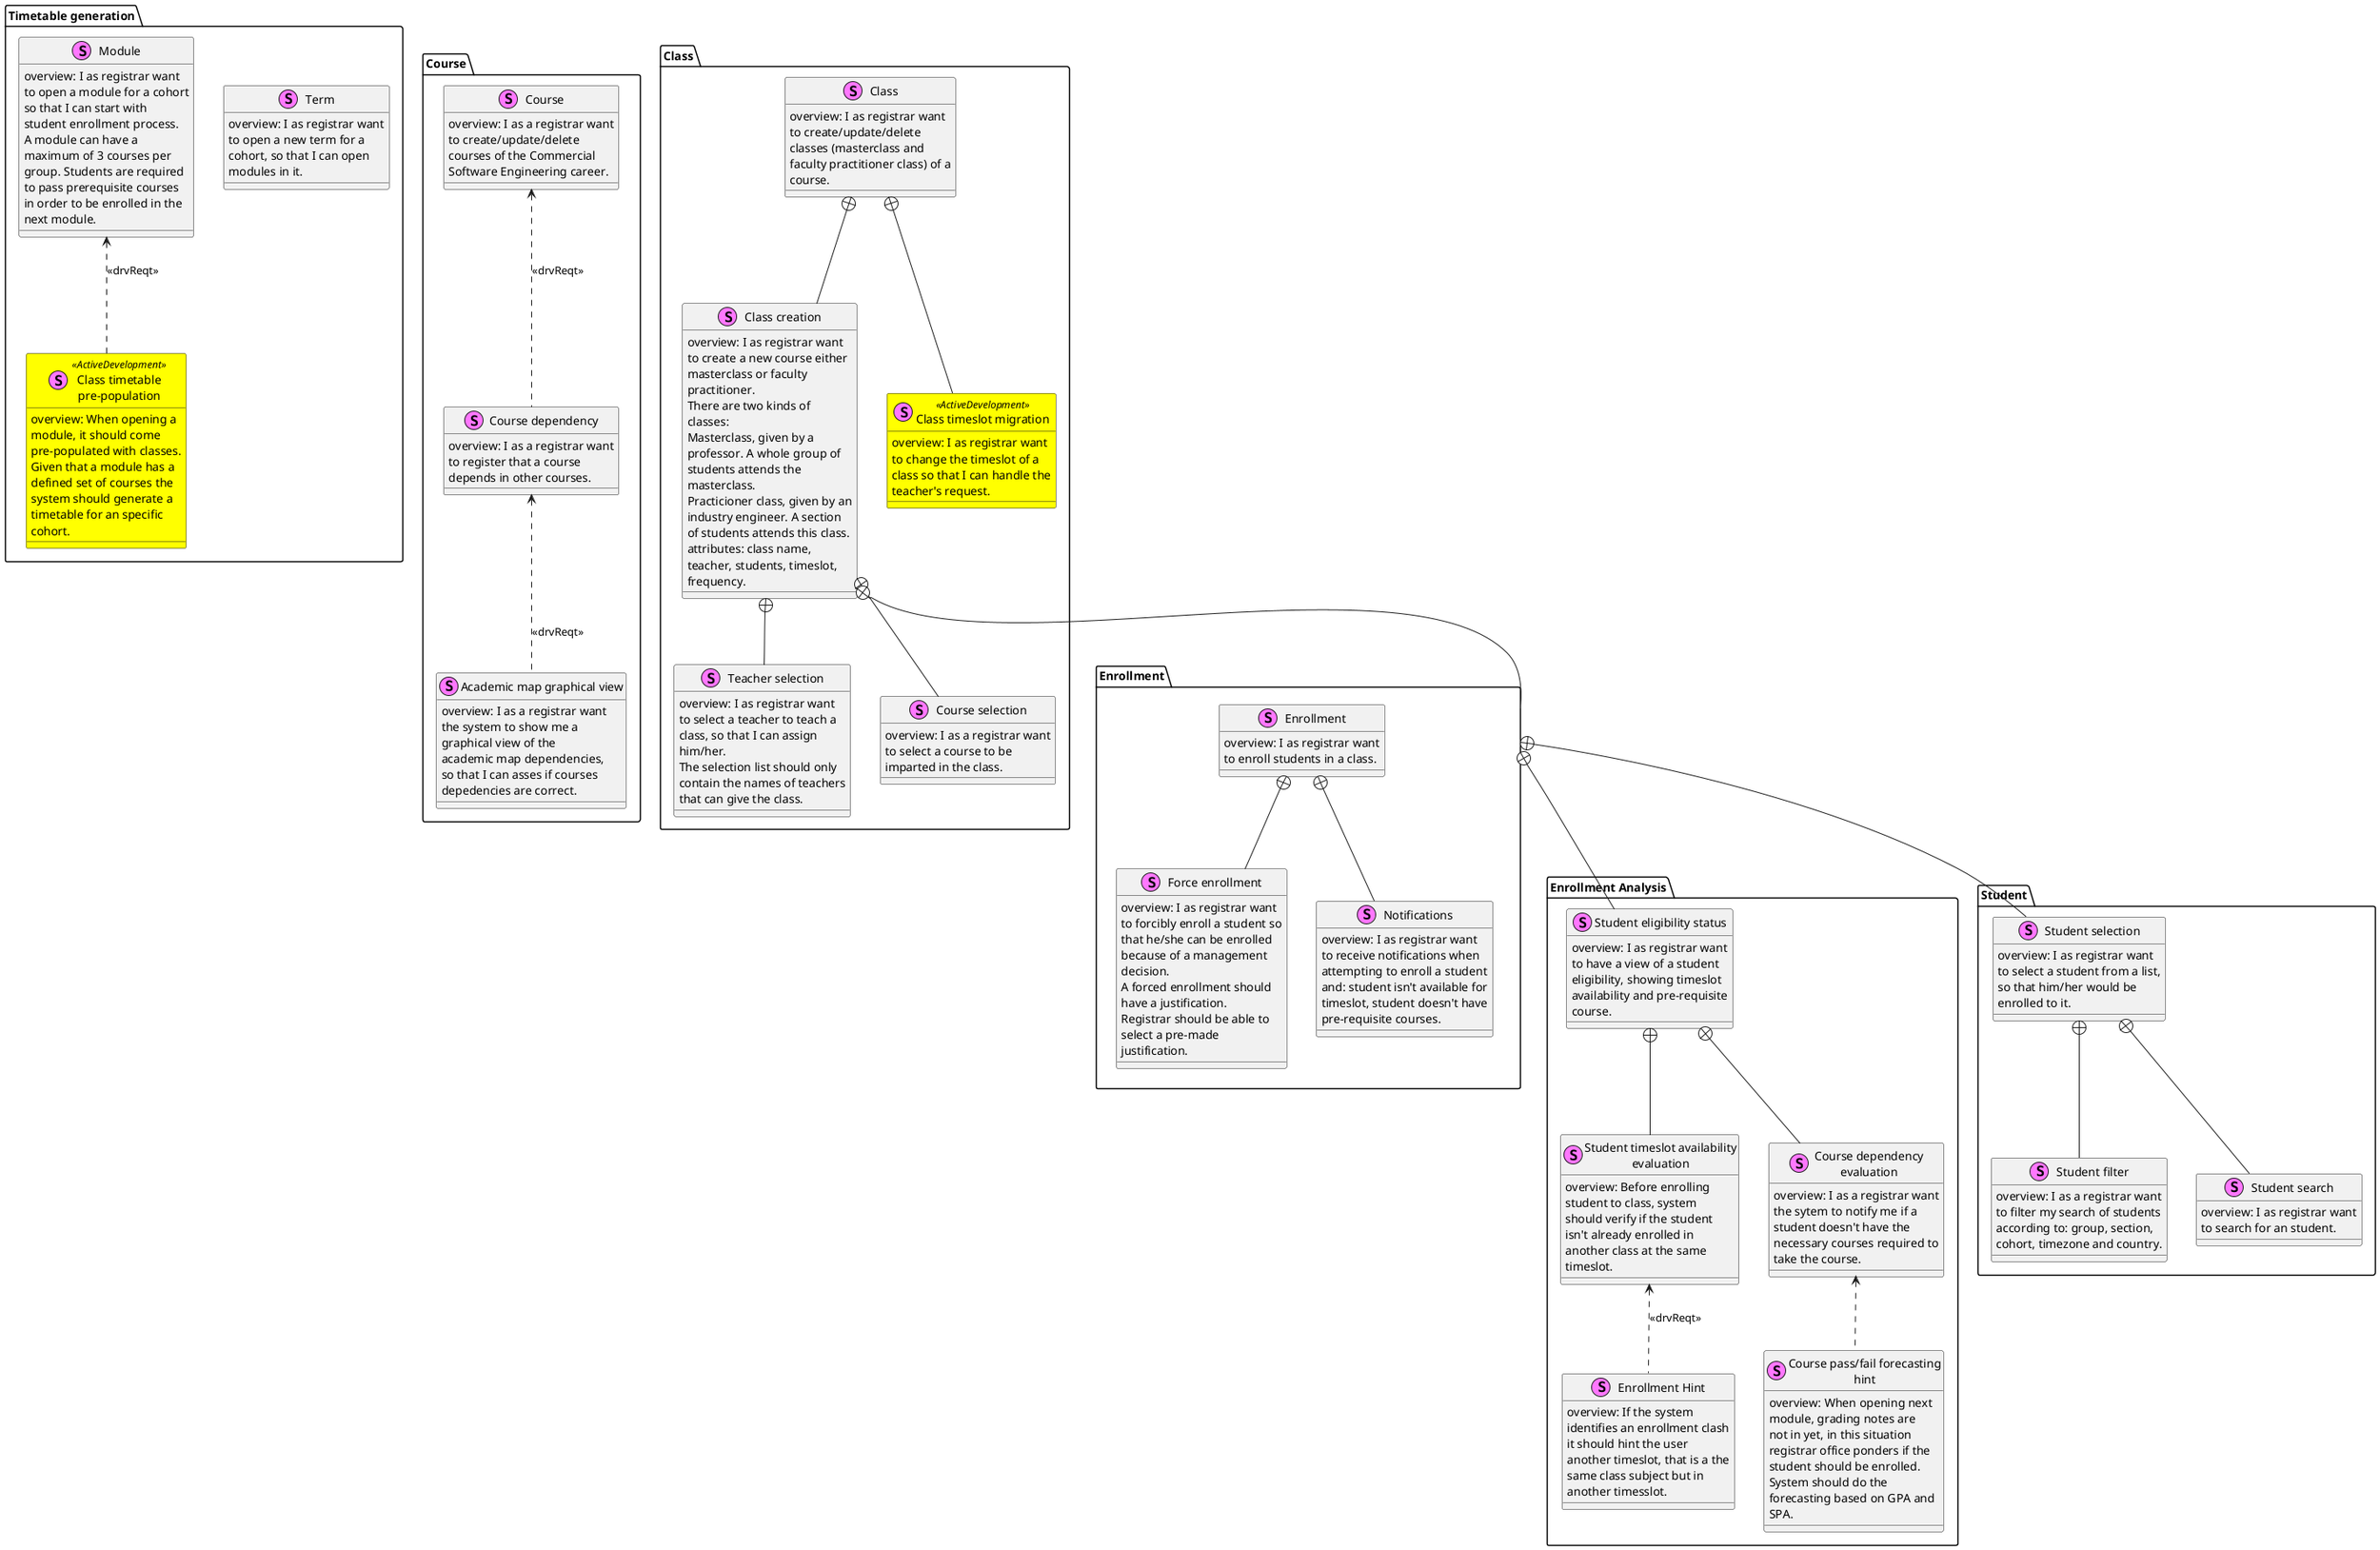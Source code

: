 @startuml
skinparam wrapwidth 200
skinparam defaultFontName Helvetica

skinparam class {
    BackgroundColor<<Requirement>> Beige
    BackgroundColor<<ActiveDevelopment>> Yellow
}


package "Timetable generation" {
    stereotype "Term" AS academic_term {
        {field} overview: I as registrar want to open a new term for a cohort, so that I can open modules in it.
    }
    stereotype "Class timetable pre-population" AS module_population <<ActiveDevelopment>>{
        {field} overview: When opening a module, it should come pre-populated with classes. Given that a module has a defined set of courses the system should generate a timetable for an specific cohort.
    }
    stereotype "Module" AS academic_module {
        {field} overview: I as registrar want to open a module for a cohort so that I can start with student enrollment process.
		{field} A module can have a maximum of 3 courses per group. Students are required to pass prerequisite courses in order to be enrolled in the next module.
    }
	academic_module <.. module_population: <<drvReqt>>
}

package "Course" {
    stereotype "Academic map graphical view" AS course_dependencyGraphView {
        {field} overview: I as a registrar want the system to show me a graphical view of the academic map dependencies, so that I can asses if courses depedencies are correct.
    }
    stereotype "Course dependency" AS course_dependency {
        {field} overview: I as a registrar want to register that a course depends in other courses.
    }
	course_dependency <.. course_dependencyGraphView: <<drvReqt>>
    stereotype "Course" AS course {
        {field} overview: I as a registrar want to create/update/delete courses of the Commercial Software Engineering career.
    }
	course <.. course_dependency: <<drvReqt>>
}

package "Enrollment Analysis" AS pk_enrollmentAnalysis {
    stereotype "Enrollment Hint" AS hint_clash_enrollment {
        {field} overview: If the system identifies an enrollment clash it should hint the user another timeslot, that is a the same class subject but in another timesslot.
    }
    stereotype "Student timeslot availability evaluation" AS clash_studentEnrollment {
        {field} overview: Before enrolling student to class, system should verify if the student isn't already enrolled in another class at the same timeslot.
    }
	clash_studentEnrollment <.. hint_clash_enrollment: <<drvReqt>>
    stereotype "Course pass/fail forecasting hint" AS eligibility_forecasting {
        {field} overview: When opening next module, grading notes are not in yet, in this situation registrar office ponders if the student should be enrolled. System should do the forecasting based on GPA and SPA.
    }
    stereotype "Course dependency evaluation" AS eligibility_courseDepedency {
        {field} overview: I as a registrar want the sytem to notify me if a student doesn't have the necessary courses required to take the course.
    }
	eligibility_courseDepedency <.. eligibility_forecasting
    stereotype "Student eligibility status" AS student_eligibilityStatus {
        {field} overview: I as registrar want to have a view of a student eligibility, showing timeslot availability and pre-requisite course.
    }
	student_eligibilityStatus +-- eligibility_courseDepedency
	student_eligibilityStatus +-- clash_studentEnrollment
}

package "Student" {
    stereotype "Student filter" AS student_filter{
        {field} overview: I as a registrar want to filter my search of students according to: group, section, cohort, timezone and country.
    }
    stereotype "Student search" AS student_search {
        {field} overview: I as registrar want to search for an student.
    }
    stereotype "Student selection" AS student_selection {
        {field} overview: I as registrar want to select a student from a list, so that him/her would be enrolled to it.
    }
	student_selection +-- student_search
	student_selection +-- student_filter
}

package "Enrollment" AS pkg_enrollment {
    stereotype "Force enrollment" AS enrollment_forced {
        {field} overview: I as registrar want to forcibly enroll a student so that he/she can be enrolled because of a management decision.
		{field} A forced enrollment should have a justification.
		{field} Registrar should be able to select a pre-made justification.
    }
    stereotype "Notifications" AS notifications {
        {field} overview: I as registrar want to receive notifications when attempting to enroll a student and: student isn't available for timeslot, student doesn't have pre-requisite courses.
    }
    stereotype "Enrollment" AS enrollment {
        {field} overview: I as registrar want to enroll students in a class.
    }
	enrollment +-- enrollment_forced
	enrollment +-- notifications
}
pkg_enrollment +-- student_selection
pkg_enrollment +-- student_eligibilityStatus

package "Class" {
    stereotype "Teacher selection" AS class_teacherSelection {
        {field} overview: I as registrar want to select a teacher to teach a class, so that I can assign him/her.
		{field} The selection list should only contain the names of teachers that can give the class.
    }
    stereotype "Course selection" AS class_courseSelection {
        {field} overview: I as a registrar want to select a course to be imparted in the class.
    }
    stereotype "Class creation" AS class_creation {
        {field} overview: I as registrar want to create a new course either masterclass or faculty practitioner.
		{field} There are two kinds of classes:
        {field} Masterclass, given by a professor. A whole group of students attends the masterclass.
        {field} Practicioner class, given by an industry engineer. A section of students attends this class.
		{field} attributes: class name, teacher, students, timeslot, frequency.
    }
    class_creation +-- class_courseSelection
    class_creation +-- class_teacherSelection
    class_creation +-- pkg_enrollment

    stereotype "Class timeslot migration" AS class_timeslotMigration <<ActiveDevelopment>> {
        {field} overview: I as registrar want to change the timeslot of a class so that I can handle the teacher's request.
    }
    stereotype "Class" AS class_mgmt{
        {field} overview: I as registrar want to create/update/delete classes (masterclass and faculty practitioner class) of a course.
    }
    class_mgmt +-- class_creation
	class_mgmt +-- class_timeslotMigration
}
@enduml
    stereotype "" {
        {field} overview:
    }
